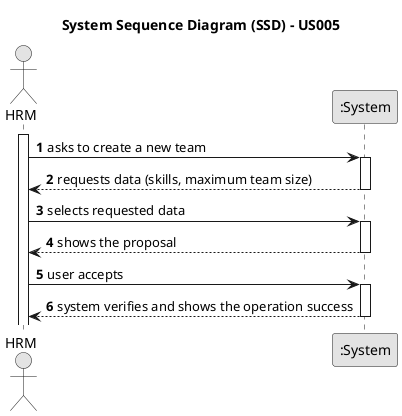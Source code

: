 @startuml
skinparam monochrome true
skinparam packageStyle rectangle
skinparam shadowing false

title System Sequence Diagram (SSD) - US005

autonumber

actor "HRM" as HRM
participant ":System" as System

activate HRM

    HRM -> System : asks to create a new team
    activate System

        System --> HRM : requests data (skills, maximum team size)
    deactivate System

    HRM -> System : selects requested data
    activate System

        System --> HRM : shows the proposal
    deactivate System

    HRM -> System : user accepts
    activate System

        System --> HRM : system verifies and shows the operation success
    deactivate System


@enduml